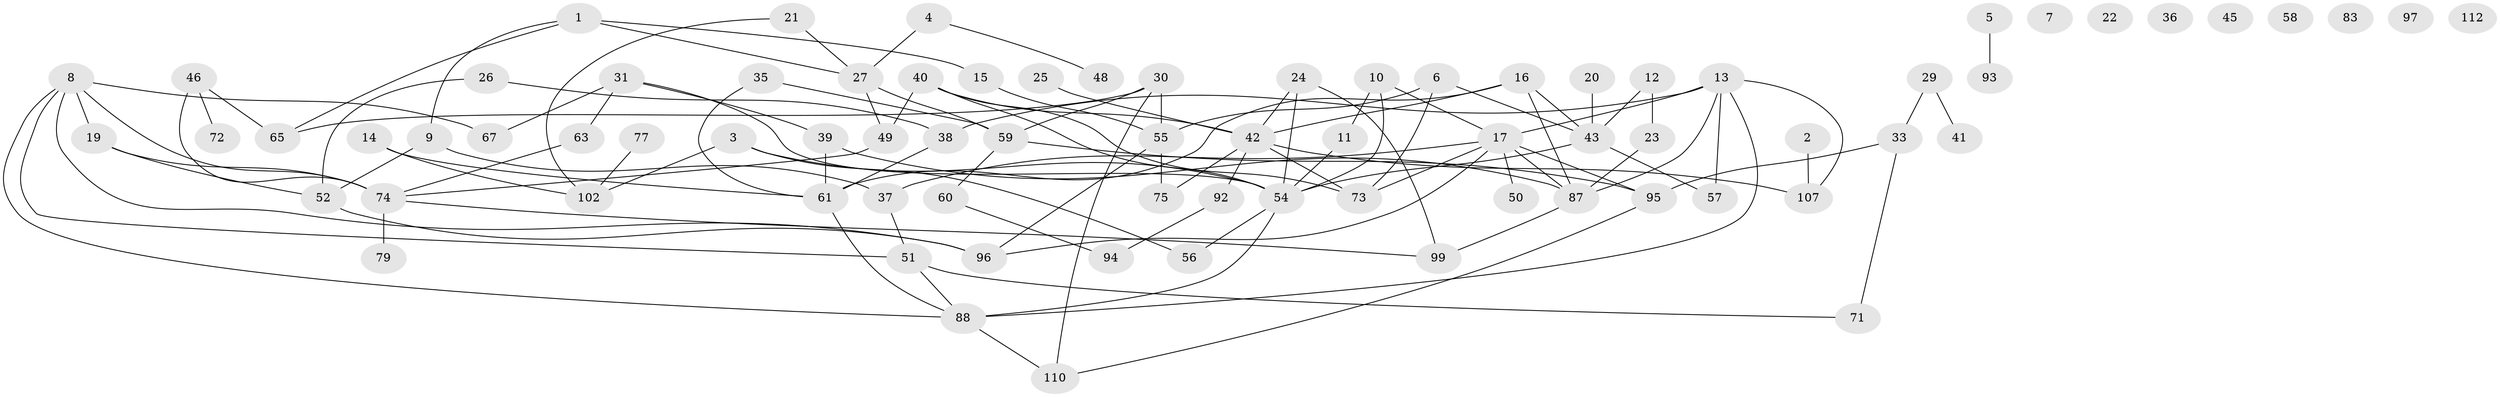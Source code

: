 // original degree distribution, {3: 0.20869565217391303, 1: 0.1565217391304348, 2: 0.3391304347826087, 4: 0.10434782608695652, 0: 0.05217391304347826, 5: 0.09565217391304348, 6: 0.034782608695652174, 7: 0.008695652173913044}
// Generated by graph-tools (version 1.1) at 2025/41/03/06/25 10:41:23]
// undirected, 78 vertices, 112 edges
graph export_dot {
graph [start="1"]
  node [color=gray90,style=filled];
  1 [super="+105"];
  2;
  3 [super="+69"];
  4;
  5;
  6 [super="+18"];
  7;
  8 [super="+114"];
  9;
  10 [super="+62"];
  11;
  12;
  13 [super="+91"];
  14 [super="+76"];
  15;
  16 [super="+34"];
  17 [super="+32"];
  19;
  20 [super="+28"];
  21;
  22;
  23;
  24;
  25;
  26;
  27 [super="+85"];
  29;
  30 [super="+104"];
  31;
  33 [super="+53"];
  35 [super="+64"];
  36;
  37 [super="+101"];
  38;
  39;
  40 [super="+66"];
  41;
  42 [super="+47"];
  43 [super="+44"];
  45 [super="+80"];
  46 [super="+98"];
  48;
  49 [super="+106"];
  50;
  51 [super="+78"];
  52 [super="+84"];
  54 [super="+70"];
  55 [super="+109"];
  56;
  57 [super="+115"];
  58;
  59 [super="+68"];
  60;
  61 [super="+111"];
  63;
  65 [super="+82"];
  67 [super="+81"];
  71 [super="+100"];
  72 [super="+103"];
  73 [super="+90"];
  74 [super="+86"];
  75;
  77;
  79;
  83;
  87 [super="+108"];
  88 [super="+89"];
  92;
  93;
  94;
  95;
  96;
  97 [super="+113"];
  99;
  102;
  107;
  110;
  112;
  1 -- 9;
  1 -- 65;
  1 -- 15;
  1 -- 27;
  2 -- 107;
  3 -- 54;
  3 -- 56;
  3 -- 102;
  4 -- 48;
  4 -- 27;
  5 -- 93;
  6 -- 43;
  6 -- 55;
  6 -- 73;
  8 -- 74;
  8 -- 96;
  8 -- 19;
  8 -- 88;
  8 -- 51;
  8 -- 67;
  9 -- 37;
  9 -- 52;
  10 -- 54;
  10 -- 17;
  10 -- 11;
  11 -- 54;
  12 -- 23;
  12 -- 43;
  13 -- 38;
  13 -- 88;
  13 -- 107;
  13 -- 17;
  13 -- 57;
  13 -- 87;
  14 -- 102;
  14 -- 61;
  15 -- 55;
  16 -- 42;
  16 -- 61;
  16 -- 87;
  16 -- 43;
  17 -- 50 [weight=2];
  17 -- 95;
  17 -- 96;
  17 -- 87;
  17 -- 37;
  17 -- 73;
  19 -- 74;
  19 -- 52;
  20 -- 43;
  21 -- 27;
  21 -- 102;
  23 -- 87;
  24 -- 42;
  24 -- 54;
  24 -- 99;
  25 -- 42;
  26 -- 38;
  26 -- 52;
  27 -- 49;
  27 -- 59;
  29 -- 41;
  29 -- 33;
  30 -- 59;
  30 -- 65;
  30 -- 110;
  30 -- 55;
  31 -- 39;
  31 -- 54;
  31 -- 63;
  31 -- 67;
  33 -- 71;
  33 -- 95;
  35 -- 59;
  35 -- 61;
  37 -- 51;
  38 -- 61;
  39 -- 61;
  39 -- 87;
  40 -- 49;
  40 -- 73;
  40 -- 42;
  40 -- 54;
  42 -- 75;
  42 -- 107;
  42 -- 92;
  42 -- 73;
  43 -- 57;
  43 -- 54;
  46 -- 74 [weight=2];
  46 -- 72;
  46 -- 65;
  49 -- 74;
  51 -- 71;
  51 -- 88;
  52 -- 96;
  54 -- 88;
  54 -- 56;
  55 -- 96;
  55 -- 75;
  59 -- 95;
  59 -- 60;
  60 -- 94;
  61 -- 88;
  63 -- 74;
  74 -- 79;
  74 -- 99;
  77 -- 102;
  87 -- 99;
  88 -- 110;
  92 -- 94;
  95 -- 110;
}
